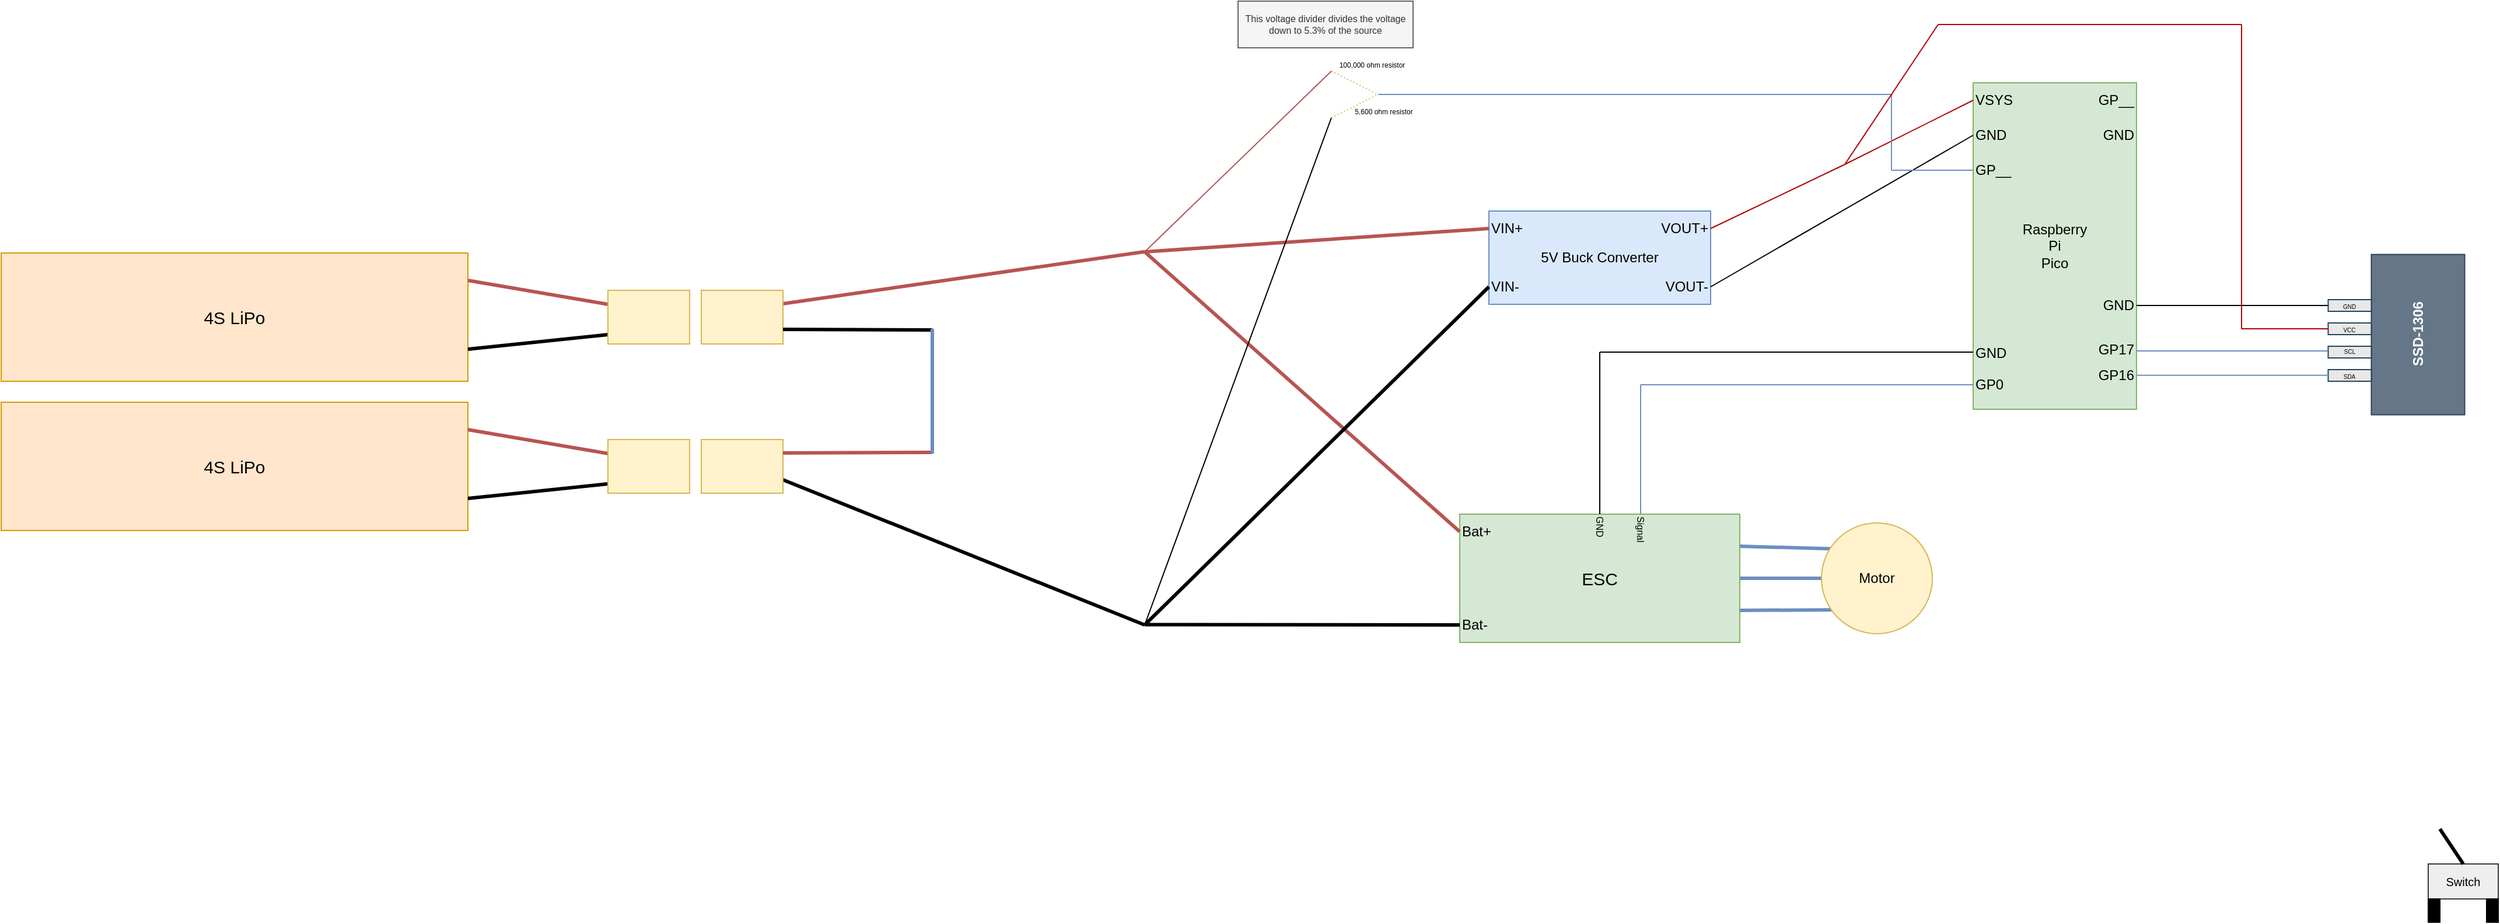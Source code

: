 <mxfile version="26.2.3">
  <diagram name="Page-1" id="h3mjnkEnst404sXgL5RF">
    <mxGraphModel dx="3342" dy="1398" grid="1" gridSize="10" guides="1" tooltips="1" connect="1" arrows="1" fold="1" page="1" pageScale="1" pageWidth="850" pageHeight="1100" math="0" shadow="0">
      <root>
        <mxCell id="0" />
        <mxCell id="1" parent="0" />
        <mxCell id="way9uXlhnnQfd8RZIOcj-1" value="4S LiPo" style="rounded=0;whiteSpace=wrap;html=1;fontSize=15;fillColor=#ffe6cc;strokeColor=#d79b00;" parent="1" vertex="1">
          <mxGeometry x="-580" y="236" width="400" height="110" as="geometry" />
        </mxCell>
        <mxCell id="way9uXlhnnQfd8RZIOcj-11" value="" style="endArrow=none;html=1;rounded=0;exitX=1;exitY=0.25;exitDx=0;exitDy=0;fillColor=#f8cecc;strokeColor=#b85450;strokeWidth=3;" parent="1" edge="1" source="dymNzj0Xr4inp8lUVVNE-31">
          <mxGeometry width="50" height="50" relative="1" as="geometry">
            <mxPoint x="340" y="234.83" as="sourcePoint" />
            <mxPoint x="400" y="234.83" as="targetPoint" />
          </mxGeometry>
        </mxCell>
        <mxCell id="way9uXlhnnQfd8RZIOcj-21" value="" style="endArrow=none;html=1;rounded=0;exitX=1;exitY=0.75;exitDx=0;exitDy=0;strokeWidth=3;" parent="1" source="dymNzj0Xr4inp8lUVVNE-37" edge="1">
          <mxGeometry width="50" height="50" relative="1" as="geometry">
            <mxPoint x="340" y="555" as="sourcePoint" />
            <mxPoint x="400" y="555" as="targetPoint" />
          </mxGeometry>
        </mxCell>
        <mxCell id="way9uXlhnnQfd8RZIOcj-26" value="ESC" style="rounded=0;whiteSpace=wrap;html=1;fontSize=15;fillColor=#d5e8d4;strokeColor=#82b366;" parent="1" vertex="1">
          <mxGeometry x="670" y="460" width="240" height="110" as="geometry" />
        </mxCell>
        <mxCell id="way9uXlhnnQfd8RZIOcj-27" value="Bat+" style="text;html=1;align=left;verticalAlign=middle;whiteSpace=wrap;rounded=0;" parent="1" vertex="1">
          <mxGeometry x="670" y="460" width="60" height="30" as="geometry" />
        </mxCell>
        <mxCell id="way9uXlhnnQfd8RZIOcj-28" value="Bat-" style="text;html=1;align=left;verticalAlign=middle;whiteSpace=wrap;rounded=0;" parent="1" vertex="1">
          <mxGeometry x="670" y="540" width="60" height="30" as="geometry" />
        </mxCell>
        <mxCell id="way9uXlhnnQfd8RZIOcj-30" value="" style="endArrow=none;html=1;rounded=0;fillColor=#f8cecc;strokeColor=#b85450;strokeWidth=3;entryX=0;entryY=0.5;entryDx=0;entryDy=0;" parent="1" target="way9uXlhnnQfd8RZIOcj-27" edge="1">
          <mxGeometry width="50" height="50" relative="1" as="geometry">
            <mxPoint x="400" y="235" as="sourcePoint" />
            <mxPoint x="480" y="250.0" as="targetPoint" />
          </mxGeometry>
        </mxCell>
        <mxCell id="way9uXlhnnQfd8RZIOcj-31" value="" style="endArrow=none;html=1;rounded=0;exitX=1;exitY=0.5;exitDx=0;exitDy=0;strokeWidth=3;entryX=0;entryY=0.5;entryDx=0;entryDy=0;" parent="1" target="way9uXlhnnQfd8RZIOcj-28" edge="1">
          <mxGeometry width="50" height="50" relative="1" as="geometry">
            <mxPoint x="400" y="554.76" as="sourcePoint" />
            <mxPoint x="460" y="554.76" as="targetPoint" />
          </mxGeometry>
        </mxCell>
        <mxCell id="way9uXlhnnQfd8RZIOcj-32" value="5V Buck Converter" style="rounded=0;whiteSpace=wrap;html=1;fontSize=12;fillColor=#dae8fc;strokeColor=#6c8ebf;" parent="1" vertex="1">
          <mxGeometry x="695" y="200" width="190" height="80" as="geometry" />
        </mxCell>
        <mxCell id="way9uXlhnnQfd8RZIOcj-33" value="VIN+" style="text;html=1;align=left;verticalAlign=middle;whiteSpace=wrap;rounded=0;" parent="1" vertex="1">
          <mxGeometry x="695" y="200" width="60" height="30" as="geometry" />
        </mxCell>
        <mxCell id="way9uXlhnnQfd8RZIOcj-34" value="VIN-" style="text;html=1;align=left;verticalAlign=middle;whiteSpace=wrap;rounded=0;" parent="1" vertex="1">
          <mxGeometry x="695" y="250" width="60" height="30" as="geometry" />
        </mxCell>
        <mxCell id="way9uXlhnnQfd8RZIOcj-35" value="VOUT+" style="text;html=1;align=right;verticalAlign=middle;whiteSpace=wrap;rounded=0;" parent="1" vertex="1">
          <mxGeometry x="825" y="200" width="60" height="30" as="geometry" />
        </mxCell>
        <mxCell id="way9uXlhnnQfd8RZIOcj-36" value="VOUT-" style="text;html=1;align=right;verticalAlign=middle;whiteSpace=wrap;rounded=0;" parent="1" vertex="1">
          <mxGeometry x="825" y="250" width="60" height="30" as="geometry" />
        </mxCell>
        <mxCell id="way9uXlhnnQfd8RZIOcj-37" value="" style="endArrow=none;html=1;rounded=0;fillColor=#f8cecc;strokeColor=#b85450;strokeWidth=3;entryX=0;entryY=0.5;entryDx=0;entryDy=0;" parent="1" target="way9uXlhnnQfd8RZIOcj-33" edge="1">
          <mxGeometry width="50" height="50" relative="1" as="geometry">
            <mxPoint x="400" y="235" as="sourcePoint" />
            <mxPoint x="630" y="240" as="targetPoint" />
          </mxGeometry>
        </mxCell>
        <mxCell id="way9uXlhnnQfd8RZIOcj-38" value="" style="endArrow=none;html=1;rounded=0;strokeWidth=3;entryX=0;entryY=0.5;entryDx=0;entryDy=0;" parent="1" target="way9uXlhnnQfd8RZIOcj-34" edge="1">
          <mxGeometry width="50" height="50" relative="1" as="geometry">
            <mxPoint x="400" y="555" as="sourcePoint" />
            <mxPoint x="660" y="380" as="targetPoint" />
          </mxGeometry>
        </mxCell>
        <mxCell id="way9uXlhnnQfd8RZIOcj-39" value="" style="endArrow=none;html=1;rounded=0;strokeWidth=3;fillColor=#dae8fc;strokeColor=#6c8ebf;exitX=1;exitY=0.25;exitDx=0;exitDy=0;" parent="1" source="way9uXlhnnQfd8RZIOcj-26" edge="1">
          <mxGeometry width="50" height="50" relative="1" as="geometry">
            <mxPoint x="1100" y="500" as="sourcePoint" />
            <mxPoint x="1000" y="490" as="targetPoint" />
          </mxGeometry>
        </mxCell>
        <mxCell id="way9uXlhnnQfd8RZIOcj-40" value="" style="endArrow=none;html=1;rounded=0;strokeWidth=3;fillColor=#dae8fc;strokeColor=#6c8ebf;exitX=1;exitY=0.5;exitDx=0;exitDy=0;" parent="1" source="way9uXlhnnQfd8RZIOcj-26" edge="1">
          <mxGeometry width="50" height="50" relative="1" as="geometry">
            <mxPoint x="920" y="498" as="sourcePoint" />
            <mxPoint x="1000" y="515" as="targetPoint" />
          </mxGeometry>
        </mxCell>
        <mxCell id="way9uXlhnnQfd8RZIOcj-41" value="" style="endArrow=none;html=1;rounded=0;strokeWidth=3;fillColor=#dae8fc;strokeColor=#6c8ebf;exitX=1;exitY=0.75;exitDx=0;exitDy=0;" parent="1" source="way9uXlhnnQfd8RZIOcj-26" edge="1">
          <mxGeometry width="50" height="50" relative="1" as="geometry">
            <mxPoint x="930" y="508" as="sourcePoint" />
            <mxPoint x="1000" y="542" as="targetPoint" />
          </mxGeometry>
        </mxCell>
        <mxCell id="way9uXlhnnQfd8RZIOcj-43" value="Motor" style="ellipse;whiteSpace=wrap;html=1;aspect=fixed;fillColor=#fff2cc;strokeColor=#d6b656;" parent="1" vertex="1">
          <mxGeometry x="980" y="467.5" width="95" height="95" as="geometry" />
        </mxCell>
        <mxCell id="way9uXlhnnQfd8RZIOcj-44" value="Raspberry&lt;div&gt;Pi&lt;/div&gt;&lt;div&gt;Pico&lt;/div&gt;" style="rounded=0;whiteSpace=wrap;html=1;fillColor=#d5e8d4;strokeColor=#82b366;" parent="1" vertex="1">
          <mxGeometry x="1110" y="90" width="140" height="280" as="geometry" />
        </mxCell>
        <mxCell id="way9uXlhnnQfd8RZIOcj-45" value="VSYS" style="text;html=1;align=left;verticalAlign=middle;whiteSpace=wrap;rounded=0;" parent="1" vertex="1">
          <mxGeometry x="1110" y="90" width="60" height="30" as="geometry" />
        </mxCell>
        <mxCell id="way9uXlhnnQfd8RZIOcj-46" value="" style="endArrow=none;html=1;rounded=0;entryX=0;entryY=0.5;entryDx=0;entryDy=0;fillColor=#e51400;strokeColor=#B20000;" parent="1" target="way9uXlhnnQfd8RZIOcj-45" edge="1">
          <mxGeometry width="50" height="50" relative="1" as="geometry">
            <mxPoint x="1000" y="160" as="sourcePoint" />
            <mxPoint x="1190" y="230" as="targetPoint" />
          </mxGeometry>
        </mxCell>
        <mxCell id="way9uXlhnnQfd8RZIOcj-47" value="" style="endArrow=none;html=1;rounded=0;fillColor=#e51400;strokeColor=#000000;entryX=0;entryY=0.5;entryDx=0;entryDy=0;exitX=1;exitY=0.5;exitDx=0;exitDy=0;" parent="1" source="way9uXlhnnQfd8RZIOcj-36" target="way9uXlhnnQfd8RZIOcj-48" edge="1">
          <mxGeometry width="50" height="50" relative="1" as="geometry">
            <mxPoint x="1000" y="200" as="sourcePoint" />
            <mxPoint x="1080" y="150" as="targetPoint" />
          </mxGeometry>
        </mxCell>
        <mxCell id="way9uXlhnnQfd8RZIOcj-48" value="GND" style="text;html=1;align=left;verticalAlign=middle;whiteSpace=wrap;rounded=0;" parent="1" vertex="1">
          <mxGeometry x="1110" y="120" width="60" height="30" as="geometry" />
        </mxCell>
        <mxCell id="way9uXlhnnQfd8RZIOcj-49" value="GP__" style="text;html=1;align=right;verticalAlign=middle;whiteSpace=wrap;rounded=0;" parent="1" vertex="1">
          <mxGeometry x="1190" y="90" width="60" height="30" as="geometry" />
        </mxCell>
        <mxCell id="way9uXlhnnQfd8RZIOcj-50" value="&lt;font style=&quot;font-size: 10px;&quot;&gt;Switch&lt;/font&gt;" style="rounded=0;whiteSpace=wrap;html=1;fillColor=#eeeeee;strokeColor=#36393d;" parent="1" vertex="1">
          <mxGeometry x="1500" y="760" width="60" height="30" as="geometry" />
        </mxCell>
        <mxCell id="way9uXlhnnQfd8RZIOcj-51" value="" style="endArrow=none;html=1;rounded=0;entryX=0.5;entryY=0;entryDx=0;entryDy=0;strokeWidth=3;" parent="1" target="way9uXlhnnQfd8RZIOcj-50" edge="1">
          <mxGeometry width="50" height="50" relative="1" as="geometry">
            <mxPoint x="1510" y="730" as="sourcePoint" />
            <mxPoint x="1520" y="800" as="targetPoint" />
          </mxGeometry>
        </mxCell>
        <mxCell id="way9uXlhnnQfd8RZIOcj-53" value="" style="rounded=0;whiteSpace=wrap;html=1;fillColor=#000000;" parent="1" vertex="1">
          <mxGeometry x="1500" y="790" width="10" height="20" as="geometry" />
        </mxCell>
        <mxCell id="way9uXlhnnQfd8RZIOcj-54" value="" style="rounded=0;whiteSpace=wrap;html=1;fillColor=#000000;" parent="1" vertex="1">
          <mxGeometry x="1550" y="790" width="10" height="20" as="geometry" />
        </mxCell>
        <mxCell id="way9uXlhnnQfd8RZIOcj-56" value="GND" style="text;html=1;align=right;verticalAlign=middle;whiteSpace=wrap;rounded=0;" parent="1" vertex="1">
          <mxGeometry x="1190" y="120" width="60" height="30" as="geometry" />
        </mxCell>
        <mxCell id="way9uXlhnnQfd8RZIOcj-60" value="SSD-1306" style="rounded=0;whiteSpace=wrap;html=1;fillColor=#647687;fontColor=#ffffff;strokeColor=#314354;fontStyle=1;rotation=-90;" parent="1" vertex="1">
          <mxGeometry x="1422.5" y="266" width="137.5" height="80" as="geometry" />
        </mxCell>
        <mxCell id="way9uXlhnnQfd8RZIOcj-61" value="&lt;font&gt;GND&lt;/font&gt;" style="rounded=0;whiteSpace=wrap;html=1;fillColor=#E8E8E8;strokeColor=#23445d;align=center;fontSize=5;" parent="1" vertex="1">
          <mxGeometry x="1414.25" y="276" width="37" height="10" as="geometry" />
        </mxCell>
        <mxCell id="way9uXlhnnQfd8RZIOcj-62" value="VCC" style="rounded=0;whiteSpace=wrap;html=1;fillColor=#E8E8E8;strokeColor=#23445d;fontSize=5;" parent="1" vertex="1">
          <mxGeometry x="1414.25" y="296" width="37" height="10" as="geometry" />
        </mxCell>
        <mxCell id="way9uXlhnnQfd8RZIOcj-63" value="SCL" style="rounded=0;fillColor=#E8E8E8;strokeColor=#23445d;horizontal=1;verticalAlign=middle;spacing=0;fontSize=5;" parent="1" vertex="1">
          <mxGeometry x="1414.25" y="316" width="37" height="10" as="geometry" />
        </mxCell>
        <mxCell id="way9uXlhnnQfd8RZIOcj-64" value="SDA" style="rounded=0;whiteSpace=wrap;html=1;fillColor=#E8E8E8;strokeColor=#23445d;fontSize=5;" parent="1" vertex="1">
          <mxGeometry x="1414.25" y="336" width="37" height="10" as="geometry" />
        </mxCell>
        <mxCell id="HMuIB5cPjtAFn509VvQV-1" value="" style="endArrow=none;html=1;rounded=0;fillColor=#f8cecc;strokeColor=#b85450;" parent="1" edge="1">
          <mxGeometry width="50" height="50" relative="1" as="geometry">
            <mxPoint x="400" y="235" as="sourcePoint" />
            <mxPoint x="560" y="80" as="targetPoint" />
          </mxGeometry>
        </mxCell>
        <mxCell id="HMuIB5cPjtAFn509VvQV-2" value="" style="endArrow=none;html=1;rounded=0;" parent="1" edge="1">
          <mxGeometry width="50" height="50" relative="1" as="geometry">
            <mxPoint x="400" y="555" as="sourcePoint" />
            <mxPoint x="560" y="120" as="targetPoint" />
          </mxGeometry>
        </mxCell>
        <mxCell id="HMuIB5cPjtAFn509VvQV-3" value="" style="endArrow=none;html=1;rounded=0;fillColor=#fff2cc;strokeColor=#d6b656;dashed=1;dashPattern=1 2;" parent="1" edge="1">
          <mxGeometry width="50" height="50" relative="1" as="geometry">
            <mxPoint x="560" y="80" as="sourcePoint" />
            <mxPoint x="600" y="100" as="targetPoint" />
          </mxGeometry>
        </mxCell>
        <mxCell id="HMuIB5cPjtAFn509VvQV-4" value="" style="endArrow=none;html=1;rounded=0;fillColor=#fff2cc;strokeColor=#d6b656;dashed=1;dashPattern=1 2;" parent="1" edge="1">
          <mxGeometry width="50" height="50" relative="1" as="geometry">
            <mxPoint x="560" y="120" as="sourcePoint" />
            <mxPoint x="600" y="100" as="targetPoint" />
          </mxGeometry>
        </mxCell>
        <mxCell id="HMuIB5cPjtAFn509VvQV-5" value="100,000 ohm resistor" style="text;html=1;align=center;verticalAlign=middle;whiteSpace=wrap;rounded=0;fontSize=6;" parent="1" vertex="1">
          <mxGeometry x="560" y="70" width="70" height="10" as="geometry" />
        </mxCell>
        <mxCell id="HMuIB5cPjtAFn509VvQV-6" value="5,600 ohm resistor" style="text;html=1;align=center;verticalAlign=middle;whiteSpace=wrap;rounded=0;fontSize=6;" parent="1" vertex="1">
          <mxGeometry x="570" y="110" width="70" height="10" as="geometry" />
        </mxCell>
        <mxCell id="HMuIB5cPjtAFn509VvQV-7" value="" style="endArrow=none;html=1;rounded=0;fillColor=#dae8fc;strokeColor=#6c8ebf;" parent="1" edge="1">
          <mxGeometry width="50" height="50" relative="1" as="geometry">
            <mxPoint x="600" y="100" as="sourcePoint" />
            <mxPoint x="1040" y="100" as="targetPoint" />
          </mxGeometry>
        </mxCell>
        <mxCell id="HMuIB5cPjtAFn509VvQV-8" value="" style="endArrow=none;html=1;rounded=0;fillColor=#dae8fc;strokeColor=#6c8ebf;" parent="1" edge="1">
          <mxGeometry width="50" height="50" relative="1" as="geometry">
            <mxPoint x="1040" y="165" as="sourcePoint" />
            <mxPoint x="1040" y="100" as="targetPoint" />
          </mxGeometry>
        </mxCell>
        <mxCell id="HMuIB5cPjtAFn509VvQV-9" value="GP__" style="text;html=1;align=left;verticalAlign=middle;whiteSpace=wrap;rounded=0;" parent="1" vertex="1">
          <mxGeometry x="1110" y="150" width="60" height="30" as="geometry" />
        </mxCell>
        <mxCell id="HMuIB5cPjtAFn509VvQV-10" value="" style="endArrow=none;html=1;rounded=0;fillColor=#dae8fc;strokeColor=#6c8ebf;exitX=0;exitY=0.5;exitDx=0;exitDy=0;" parent="1" source="HMuIB5cPjtAFn509VvQV-9" edge="1">
          <mxGeometry width="50" height="50" relative="1" as="geometry">
            <mxPoint x="1050" y="170" as="sourcePoint" />
            <mxPoint x="1040" y="165" as="targetPoint" />
          </mxGeometry>
        </mxCell>
        <mxCell id="HMuIB5cPjtAFn509VvQV-11" value="This voltage divider divides the voltage down to 5.3% of the source" style="text;html=1;align=center;verticalAlign=middle;whiteSpace=wrap;rounded=0;fillColor=#f5f5f5;fontColor=#333333;strokeColor=#666666;fontSize=8;" parent="1" vertex="1">
          <mxGeometry x="480" y="20" width="150" height="40" as="geometry" />
        </mxCell>
        <mxCell id="dymNzj0Xr4inp8lUVVNE-1" value="" style="endArrow=none;html=1;rounded=0;exitX=0.5;exitY=0;exitDx=0;exitDy=0;" edge="1" parent="1" source="way9uXlhnnQfd8RZIOcj-26">
          <mxGeometry width="50" height="50" relative="1" as="geometry">
            <mxPoint x="910" y="460" as="sourcePoint" />
            <mxPoint x="790" y="321" as="targetPoint" />
          </mxGeometry>
        </mxCell>
        <mxCell id="dymNzj0Xr4inp8lUVVNE-2" value="" style="endArrow=none;html=1;rounded=0;" edge="1" parent="1">
          <mxGeometry width="50" height="50" relative="1" as="geometry">
            <mxPoint x="1110" y="321" as="sourcePoint" />
            <mxPoint x="790" y="321" as="targetPoint" />
          </mxGeometry>
        </mxCell>
        <mxCell id="dymNzj0Xr4inp8lUVVNE-3" value="" style="endArrow=none;html=1;rounded=0;exitX=0.5;exitY=0;exitDx=0;exitDy=0;fillColor=#dae8fc;strokeColor=#6c8ebf;" edge="1" parent="1">
          <mxGeometry width="50" height="50" relative="1" as="geometry">
            <mxPoint x="825" y="460" as="sourcePoint" />
            <mxPoint x="825" y="349" as="targetPoint" />
          </mxGeometry>
        </mxCell>
        <mxCell id="dymNzj0Xr4inp8lUVVNE-4" value="GND" style="text;html=1;align=left;verticalAlign=middle;whiteSpace=wrap;rounded=0;fontSize=8;rotation=90;" vertex="1" parent="1">
          <mxGeometry x="770" y="470" width="40" height="20" as="geometry" />
        </mxCell>
        <mxCell id="dymNzj0Xr4inp8lUVVNE-5" value="Signal" style="text;html=1;align=left;verticalAlign=middle;whiteSpace=wrap;rounded=0;fontSize=8;rotation=90;" vertex="1" parent="1">
          <mxGeometry x="805" y="470" width="40" height="20" as="geometry" />
        </mxCell>
        <mxCell id="dymNzj0Xr4inp8lUVVNE-6" value="" style="endArrow=none;html=1;rounded=0;fillColor=#dae8fc;strokeColor=#6c8ebf;" edge="1" parent="1">
          <mxGeometry width="50" height="50" relative="1" as="geometry">
            <mxPoint x="825" y="349" as="sourcePoint" />
            <mxPoint x="1110" y="349" as="targetPoint" />
          </mxGeometry>
        </mxCell>
        <mxCell id="dymNzj0Xr4inp8lUVVNE-8" value="GND" style="text;html=1;align=left;verticalAlign=middle;whiteSpace=wrap;rounded=0;" vertex="1" parent="1">
          <mxGeometry x="1110" y="307" width="60" height="30" as="geometry" />
        </mxCell>
        <mxCell id="dymNzj0Xr4inp8lUVVNE-9" value="GP0" style="text;html=1;align=left;verticalAlign=middle;whiteSpace=wrap;rounded=0;" vertex="1" parent="1">
          <mxGeometry x="1110" y="334" width="60" height="30" as="geometry" />
        </mxCell>
        <mxCell id="dymNzj0Xr4inp8lUVVNE-10" value="GP17" style="text;html=1;align=right;verticalAlign=middle;whiteSpace=wrap;rounded=0;" vertex="1" parent="1">
          <mxGeometry x="1190" y="304" width="60" height="30" as="geometry" />
        </mxCell>
        <mxCell id="dymNzj0Xr4inp8lUVVNE-11" value="GP16" style="text;html=1;align=right;verticalAlign=middle;whiteSpace=wrap;rounded=0;" vertex="1" parent="1">
          <mxGeometry x="1190" y="326" width="60" height="30" as="geometry" />
        </mxCell>
        <mxCell id="dymNzj0Xr4inp8lUVVNE-12" value="" style="endArrow=none;html=1;rounded=0;fillColor=#dae8fc;strokeColor=#6c8ebf;" edge="1" parent="1">
          <mxGeometry width="50" height="50" relative="1" as="geometry">
            <mxPoint x="1250" y="320" as="sourcePoint" />
            <mxPoint x="1414" y="320" as="targetPoint" />
          </mxGeometry>
        </mxCell>
        <mxCell id="dymNzj0Xr4inp8lUVVNE-13" value="" style="endArrow=none;html=1;rounded=0;fillColor=#dae8fc;strokeColor=#6c8ebf;" edge="1" parent="1">
          <mxGeometry width="50" height="50" relative="1" as="geometry">
            <mxPoint x="1250.25" y="340.83" as="sourcePoint" />
            <mxPoint x="1414.25" y="340.83" as="targetPoint" />
          </mxGeometry>
        </mxCell>
        <mxCell id="dymNzj0Xr4inp8lUVVNE-14" value="" style="endArrow=none;html=1;rounded=0;fillColor=#e51400;strokeColor=#B20000;" edge="1" parent="1">
          <mxGeometry width="50" height="50" relative="1" as="geometry">
            <mxPoint x="885" y="215" as="sourcePoint" />
            <mxPoint x="1000" y="160" as="targetPoint" />
          </mxGeometry>
        </mxCell>
        <mxCell id="dymNzj0Xr4inp8lUVVNE-15" value="" style="endArrow=none;html=1;rounded=0;fillColor=#e51400;strokeColor=#B20000;" edge="1" parent="1">
          <mxGeometry width="50" height="50" relative="1" as="geometry">
            <mxPoint x="1080" y="40" as="sourcePoint" />
            <mxPoint x="1000" y="160" as="targetPoint" />
          </mxGeometry>
        </mxCell>
        <mxCell id="dymNzj0Xr4inp8lUVVNE-19" value="" style="endArrow=none;html=1;rounded=0;fillColor=#e51400;strokeColor=#B20000;" edge="1" parent="1">
          <mxGeometry width="50" height="50" relative="1" as="geometry">
            <mxPoint x="1080" y="40" as="sourcePoint" />
            <mxPoint x="1340" y="40" as="targetPoint" />
          </mxGeometry>
        </mxCell>
        <mxCell id="dymNzj0Xr4inp8lUVVNE-21" value="" style="endArrow=none;html=1;rounded=0;fillColor=#e51400;strokeColor=#B20000;" edge="1" parent="1">
          <mxGeometry width="50" height="50" relative="1" as="geometry">
            <mxPoint x="1340" y="301" as="sourcePoint" />
            <mxPoint x="1340" y="40" as="targetPoint" />
          </mxGeometry>
        </mxCell>
        <mxCell id="dymNzj0Xr4inp8lUVVNE-23" value="" style="endArrow=none;html=1;rounded=0;fillColor=#e51400;strokeColor=#000000;entryX=0;entryY=0.5;entryDx=0;entryDy=0;" edge="1" parent="1" target="way9uXlhnnQfd8RZIOcj-61">
          <mxGeometry width="50" height="50" relative="1" as="geometry">
            <mxPoint x="1250" y="281" as="sourcePoint" />
            <mxPoint x="1370" y="70" as="targetPoint" />
          </mxGeometry>
        </mxCell>
        <mxCell id="dymNzj0Xr4inp8lUVVNE-24" value="" style="endArrow=none;html=1;rounded=0;fillColor=#e51400;strokeColor=#B20000;entryX=0;entryY=0.5;entryDx=0;entryDy=0;" edge="1" parent="1" target="way9uXlhnnQfd8RZIOcj-62">
          <mxGeometry width="50" height="50" relative="1" as="geometry">
            <mxPoint x="1340" y="301" as="sourcePoint" />
            <mxPoint x="1350" y="50" as="targetPoint" />
          </mxGeometry>
        </mxCell>
        <mxCell id="dymNzj0Xr4inp8lUVVNE-25" value="GND" style="text;html=1;align=right;verticalAlign=middle;whiteSpace=wrap;rounded=0;" vertex="1" parent="1">
          <mxGeometry x="1190" y="266" width="60" height="30" as="geometry" />
        </mxCell>
        <mxCell id="dymNzj0Xr4inp8lUVVNE-27" value="" style="endArrow=none;html=1;rounded=0;exitX=1;exitY=0.5;exitDx=0;exitDy=0;fillColor=#f8cecc;strokeColor=#b85450;strokeWidth=3;" edge="1" parent="1">
          <mxGeometry width="50" height="50" relative="1" as="geometry">
            <mxPoint x="-180" y="259.5" as="sourcePoint" />
            <mxPoint x="-60" y="280" as="targetPoint" />
          </mxGeometry>
        </mxCell>
        <mxCell id="dymNzj0Xr4inp8lUVVNE-28" value="" style="endArrow=none;html=1;rounded=0;exitX=1;exitY=0.75;exitDx=0;exitDy=0;fillColor=#f8cecc;strokeColor=#000000;strokeWidth=3;" edge="1" parent="1" source="way9uXlhnnQfd8RZIOcj-1">
          <mxGeometry width="50" height="50" relative="1" as="geometry">
            <mxPoint x="-180" y="345.5" as="sourcePoint" />
            <mxPoint x="-60" y="306" as="targetPoint" />
          </mxGeometry>
        </mxCell>
        <mxCell id="dymNzj0Xr4inp8lUVVNE-30" value="" style="rounded=0;whiteSpace=wrap;html=1;fillColor=#fff2cc;strokeColor=#d6b656;" vertex="1" parent="1">
          <mxGeometry x="-60" y="268" width="70" height="46" as="geometry" />
        </mxCell>
        <mxCell id="dymNzj0Xr4inp8lUVVNE-31" value="" style="rounded=0;whiteSpace=wrap;html=1;fillColor=#fff2cc;strokeColor=#d6b656;" vertex="1" parent="1">
          <mxGeometry x="20" y="268" width="70" height="46" as="geometry" />
        </mxCell>
        <mxCell id="dymNzj0Xr4inp8lUVVNE-33" value="4S LiPo" style="rounded=0;whiteSpace=wrap;html=1;fontSize=15;fillColor=#ffe6cc;strokeColor=#d79b00;" vertex="1" parent="1">
          <mxGeometry x="-580" y="364" width="400" height="110" as="geometry" />
        </mxCell>
        <mxCell id="dymNzj0Xr4inp8lUVVNE-34" value="" style="endArrow=none;html=1;rounded=0;exitX=1;exitY=0.5;exitDx=0;exitDy=0;fillColor=#f8cecc;strokeColor=#b85450;strokeWidth=3;" edge="1" parent="1">
          <mxGeometry width="50" height="50" relative="1" as="geometry">
            <mxPoint x="-180" y="387.5" as="sourcePoint" />
            <mxPoint x="-60" y="408" as="targetPoint" />
          </mxGeometry>
        </mxCell>
        <mxCell id="dymNzj0Xr4inp8lUVVNE-35" value="" style="endArrow=none;html=1;rounded=0;exitX=1;exitY=0.75;exitDx=0;exitDy=0;fillColor=#f8cecc;strokeColor=#000000;strokeWidth=3;" edge="1" parent="1" source="dymNzj0Xr4inp8lUVVNE-33">
          <mxGeometry width="50" height="50" relative="1" as="geometry">
            <mxPoint x="-180" y="473.5" as="sourcePoint" />
            <mxPoint x="-60" y="434" as="targetPoint" />
          </mxGeometry>
        </mxCell>
        <mxCell id="dymNzj0Xr4inp8lUVVNE-36" value="" style="rounded=0;whiteSpace=wrap;html=1;fillColor=#fff2cc;strokeColor=#d6b656;" vertex="1" parent="1">
          <mxGeometry x="-60" y="396" width="70" height="46" as="geometry" />
        </mxCell>
        <mxCell id="dymNzj0Xr4inp8lUVVNE-37" value="" style="rounded=0;whiteSpace=wrap;html=1;fillColor=#fff2cc;strokeColor=#d6b656;" vertex="1" parent="1">
          <mxGeometry x="20" y="396" width="70" height="46" as="geometry" />
        </mxCell>
        <mxCell id="dymNzj0Xr4inp8lUVVNE-38" value="" style="endArrow=none;html=1;rounded=0;exitX=1;exitY=0.25;exitDx=0;exitDy=0;fillColor=#f8cecc;strokeColor=#b85450;strokeWidth=3;" edge="1" parent="1" source="dymNzj0Xr4inp8lUVVNE-37">
          <mxGeometry width="50" height="50" relative="1" as="geometry">
            <mxPoint x="110" y="401.17" as="sourcePoint" />
            <mxPoint x="218" y="407" as="targetPoint" />
          </mxGeometry>
        </mxCell>
        <mxCell id="dymNzj0Xr4inp8lUVVNE-40" value="" style="endArrow=none;html=1;rounded=0;exitX=1;exitY=0.25;exitDx=0;exitDy=0;fillColor=#f8cecc;strokeColor=#000000;strokeWidth=3;" edge="1" parent="1">
          <mxGeometry width="50" height="50" relative="1" as="geometry">
            <mxPoint x="90" y="301.5" as="sourcePoint" />
            <mxPoint x="218" y="302" as="targetPoint" />
          </mxGeometry>
        </mxCell>
        <mxCell id="dymNzj0Xr4inp8lUVVNE-42" value="" style="endArrow=none;html=1;rounded=0;fillColor=#dae8fc;strokeColor=#6c8ebf;strokeWidth=3;" edge="1" parent="1">
          <mxGeometry width="50" height="50" relative="1" as="geometry">
            <mxPoint x="218" y="301" as="sourcePoint" />
            <mxPoint x="218" y="408" as="targetPoint" />
          </mxGeometry>
        </mxCell>
      </root>
    </mxGraphModel>
  </diagram>
</mxfile>
